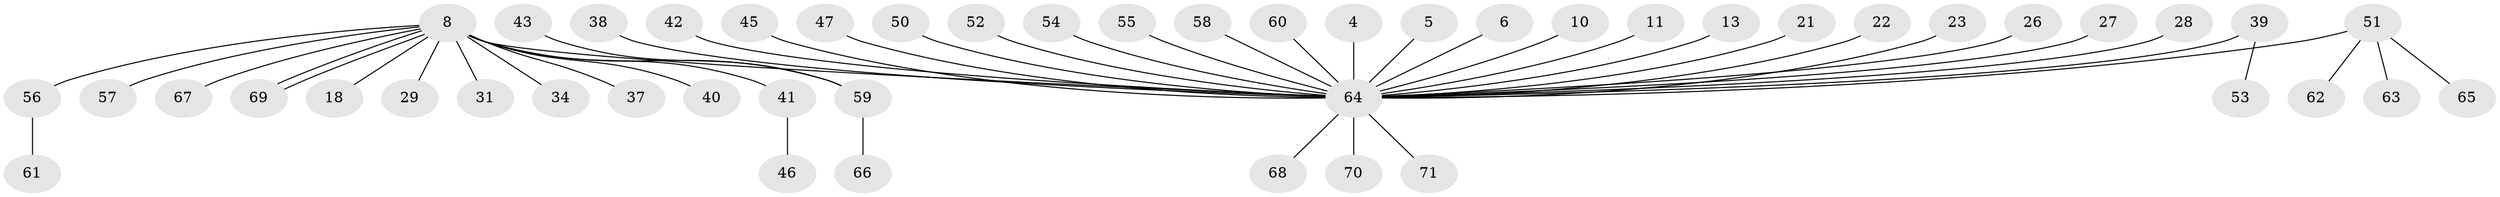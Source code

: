 // original degree distribution, {16: 0.014084507042253521, 4: 0.04225352112676056, 10: 0.014084507042253521, 1: 0.6338028169014085, 2: 0.16901408450704225, 14: 0.014084507042253521, 3: 0.08450704225352113, 6: 0.014084507042253521, 5: 0.014084507042253521}
// Generated by graph-tools (version 1.1) at 2025/50/03/04/25 21:50:52]
// undirected, 49 vertices, 49 edges
graph export_dot {
graph [start="1"]
  node [color=gray90,style=filled];
  4;
  5;
  6;
  8 [super="+2"];
  10;
  11 [super="+9"];
  13;
  18;
  21;
  22;
  23;
  26;
  27;
  28;
  29;
  31;
  34;
  37;
  38 [super="+36"];
  39;
  40;
  41 [super="+16+17"];
  42;
  43;
  45 [super="+7"];
  46;
  47;
  50;
  51 [super="+20+33+30"];
  52;
  53;
  54;
  55;
  56 [super="+48"];
  57;
  58;
  59 [super="+35"];
  60;
  61;
  62;
  63;
  64 [super="+15+19+3+49"];
  65;
  66;
  67;
  68;
  69;
  70 [super="+32"];
  71;
  4 -- 64;
  5 -- 64;
  6 -- 64;
  8 -- 18;
  8 -- 29;
  8 -- 31;
  8 -- 37;
  8 -- 40;
  8 -- 57;
  8 -- 64 [weight=3];
  8 -- 67;
  8 -- 69;
  8 -- 69;
  8 -- 34;
  8 -- 41;
  8 -- 56;
  8 -- 59;
  10 -- 64;
  11 -- 64 [weight=2];
  13 -- 64;
  21 -- 64;
  22 -- 64;
  23 -- 64;
  26 -- 64;
  27 -- 64;
  28 -- 64;
  38 -- 64 [weight=2];
  39 -- 53;
  39 -- 64;
  41 -- 46;
  42 -- 64;
  43 -- 59;
  45 -- 64;
  47 -- 64;
  50 -- 64;
  51 -- 62;
  51 -- 63;
  51 -- 65;
  51 -- 64;
  52 -- 64;
  54 -- 64;
  55 -- 64;
  56 -- 61;
  58 -- 64;
  59 -- 66;
  60 -- 64;
  64 -- 68;
  64 -- 71;
  64 -- 70;
}
